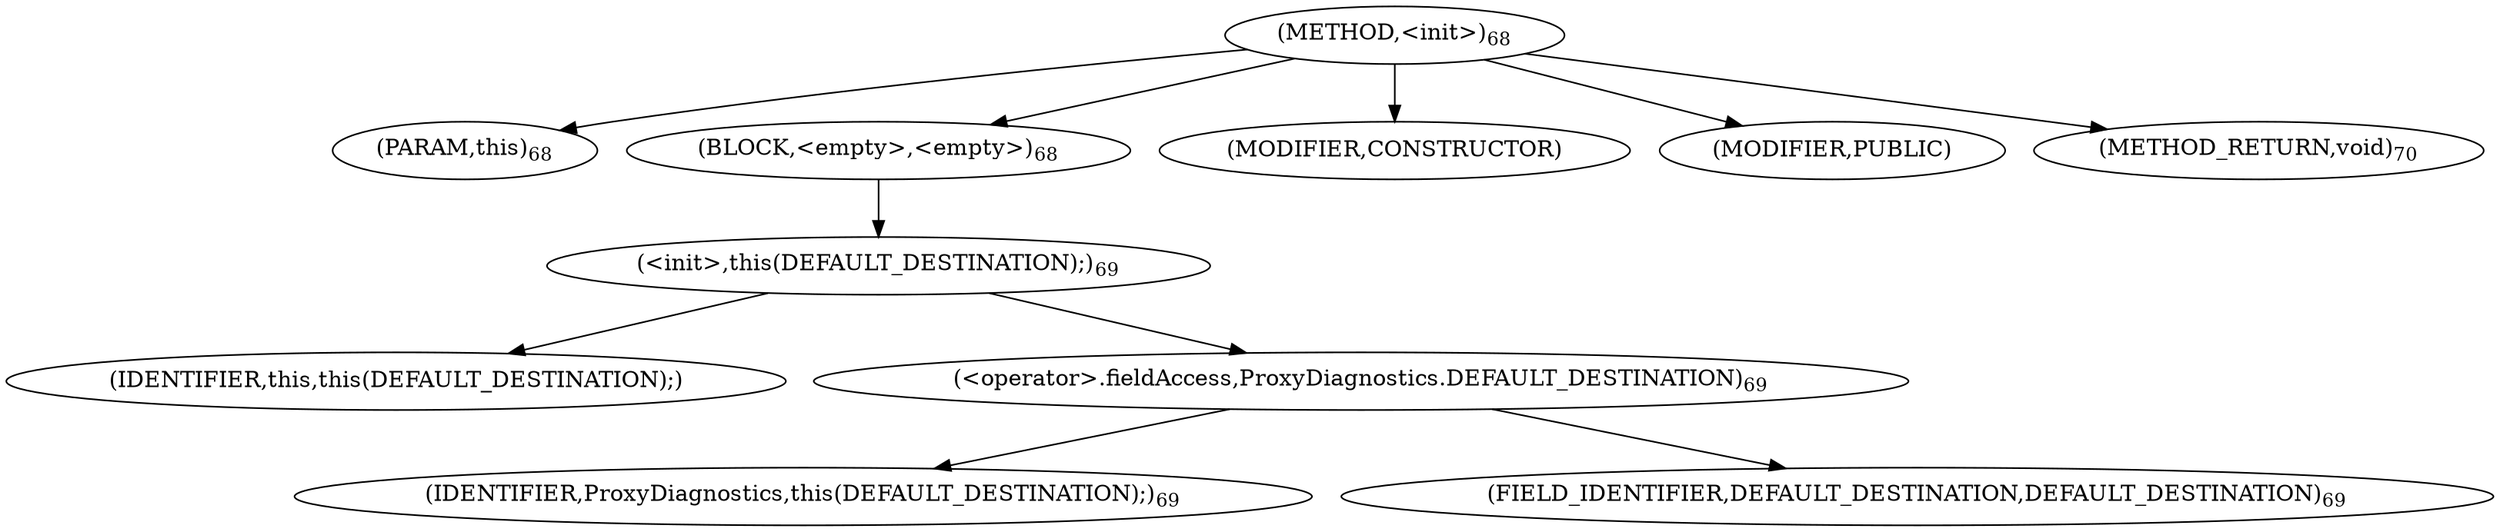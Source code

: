 digraph "&lt;init&gt;" {  
"65" [label = <(METHOD,&lt;init&gt;)<SUB>68</SUB>> ]
"7" [label = <(PARAM,this)<SUB>68</SUB>> ]
"66" [label = <(BLOCK,&lt;empty&gt;,&lt;empty&gt;)<SUB>68</SUB>> ]
"67" [label = <(&lt;init&gt;,this(DEFAULT_DESTINATION);)<SUB>69</SUB>> ]
"6" [label = <(IDENTIFIER,this,this(DEFAULT_DESTINATION);)> ]
"68" [label = <(&lt;operator&gt;.fieldAccess,ProxyDiagnostics.DEFAULT_DESTINATION)<SUB>69</SUB>> ]
"69" [label = <(IDENTIFIER,ProxyDiagnostics,this(DEFAULT_DESTINATION);)<SUB>69</SUB>> ]
"70" [label = <(FIELD_IDENTIFIER,DEFAULT_DESTINATION,DEFAULT_DESTINATION)<SUB>69</SUB>> ]
"71" [label = <(MODIFIER,CONSTRUCTOR)> ]
"72" [label = <(MODIFIER,PUBLIC)> ]
"73" [label = <(METHOD_RETURN,void)<SUB>70</SUB>> ]
  "65" -> "7" 
  "65" -> "66" 
  "65" -> "71" 
  "65" -> "72" 
  "65" -> "73" 
  "66" -> "67" 
  "67" -> "6" 
  "67" -> "68" 
  "68" -> "69" 
  "68" -> "70" 
}
